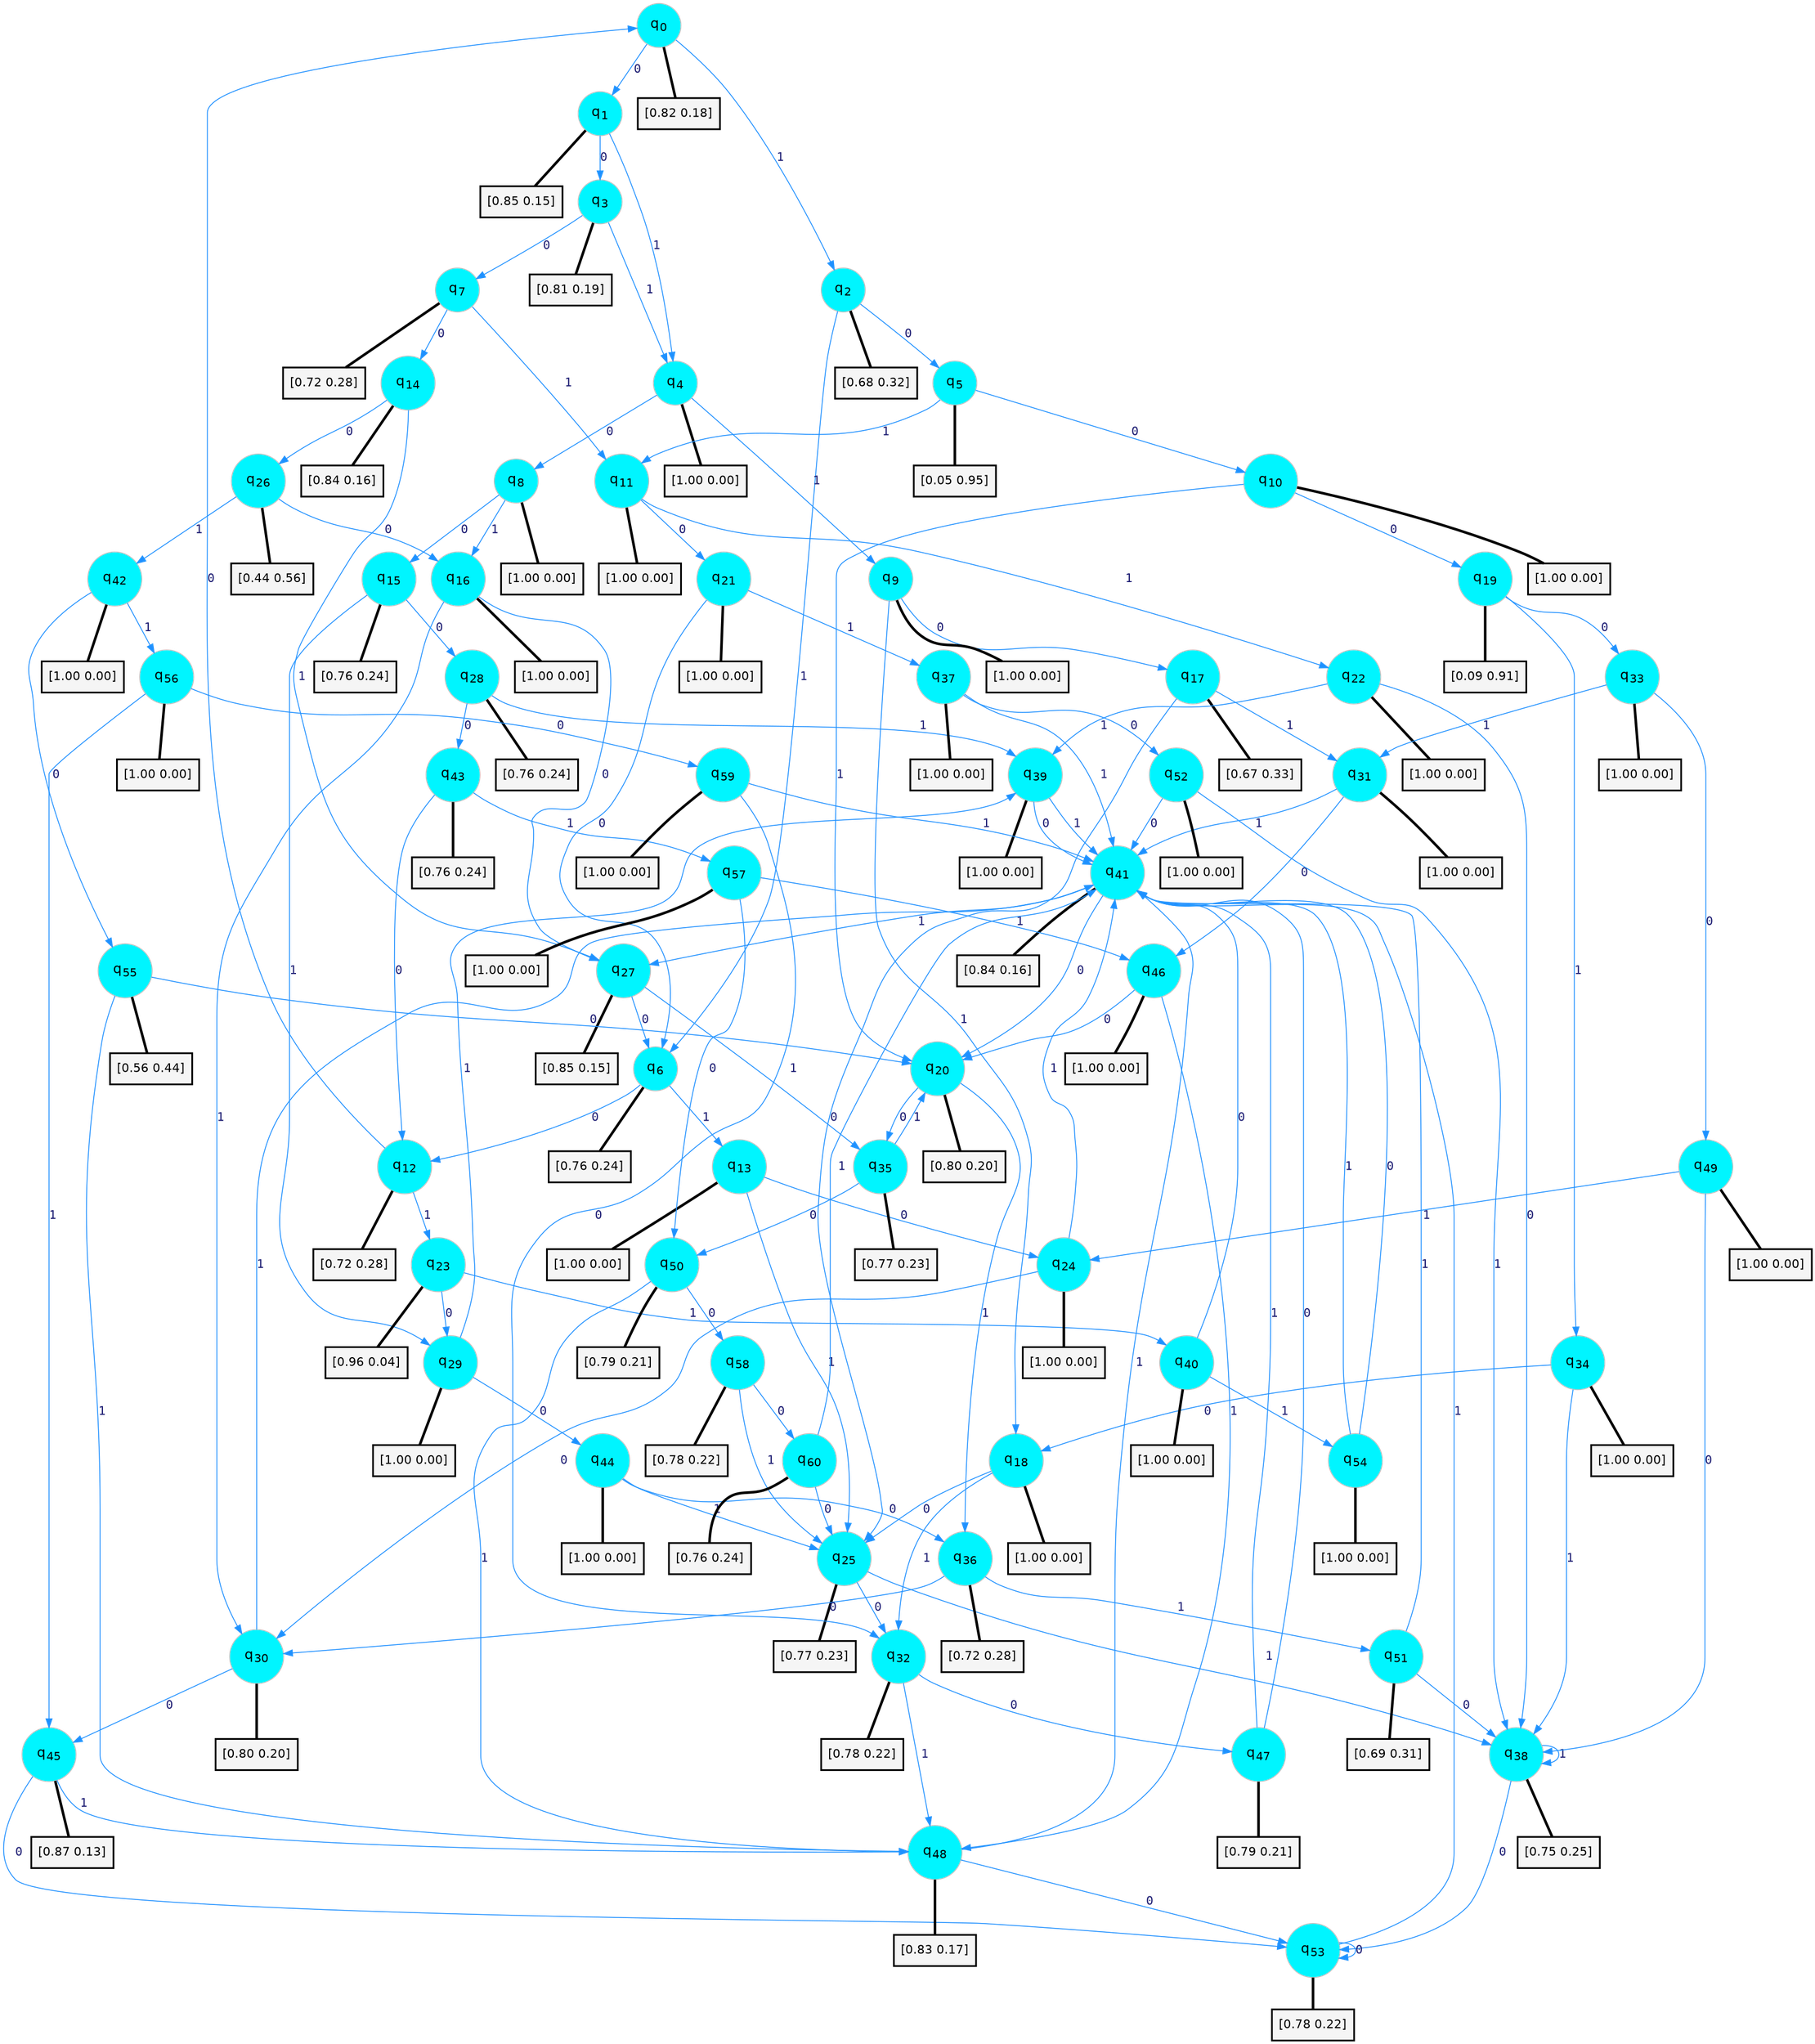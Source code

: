 digraph G {
graph [
bgcolor=transparent, dpi=300, rankdir=TD, size="40,25"];
node [
color=gray, fillcolor=turquoise1, fontcolor=black, fontname=Helvetica, fontsize=16, fontweight=bold, shape=circle, style=filled];
edge [
arrowsize=1, color=dodgerblue1, fontcolor=midnightblue, fontname=courier, fontweight=bold, penwidth=1, style=solid, weight=20];
0[label=<q<SUB>0</SUB>>];
1[label=<q<SUB>1</SUB>>];
2[label=<q<SUB>2</SUB>>];
3[label=<q<SUB>3</SUB>>];
4[label=<q<SUB>4</SUB>>];
5[label=<q<SUB>5</SUB>>];
6[label=<q<SUB>6</SUB>>];
7[label=<q<SUB>7</SUB>>];
8[label=<q<SUB>8</SUB>>];
9[label=<q<SUB>9</SUB>>];
10[label=<q<SUB>10</SUB>>];
11[label=<q<SUB>11</SUB>>];
12[label=<q<SUB>12</SUB>>];
13[label=<q<SUB>13</SUB>>];
14[label=<q<SUB>14</SUB>>];
15[label=<q<SUB>15</SUB>>];
16[label=<q<SUB>16</SUB>>];
17[label=<q<SUB>17</SUB>>];
18[label=<q<SUB>18</SUB>>];
19[label=<q<SUB>19</SUB>>];
20[label=<q<SUB>20</SUB>>];
21[label=<q<SUB>21</SUB>>];
22[label=<q<SUB>22</SUB>>];
23[label=<q<SUB>23</SUB>>];
24[label=<q<SUB>24</SUB>>];
25[label=<q<SUB>25</SUB>>];
26[label=<q<SUB>26</SUB>>];
27[label=<q<SUB>27</SUB>>];
28[label=<q<SUB>28</SUB>>];
29[label=<q<SUB>29</SUB>>];
30[label=<q<SUB>30</SUB>>];
31[label=<q<SUB>31</SUB>>];
32[label=<q<SUB>32</SUB>>];
33[label=<q<SUB>33</SUB>>];
34[label=<q<SUB>34</SUB>>];
35[label=<q<SUB>35</SUB>>];
36[label=<q<SUB>36</SUB>>];
37[label=<q<SUB>37</SUB>>];
38[label=<q<SUB>38</SUB>>];
39[label=<q<SUB>39</SUB>>];
40[label=<q<SUB>40</SUB>>];
41[label=<q<SUB>41</SUB>>];
42[label=<q<SUB>42</SUB>>];
43[label=<q<SUB>43</SUB>>];
44[label=<q<SUB>44</SUB>>];
45[label=<q<SUB>45</SUB>>];
46[label=<q<SUB>46</SUB>>];
47[label=<q<SUB>47</SUB>>];
48[label=<q<SUB>48</SUB>>];
49[label=<q<SUB>49</SUB>>];
50[label=<q<SUB>50</SUB>>];
51[label=<q<SUB>51</SUB>>];
52[label=<q<SUB>52</SUB>>];
53[label=<q<SUB>53</SUB>>];
54[label=<q<SUB>54</SUB>>];
55[label=<q<SUB>55</SUB>>];
56[label=<q<SUB>56</SUB>>];
57[label=<q<SUB>57</SUB>>];
58[label=<q<SUB>58</SUB>>];
59[label=<q<SUB>59</SUB>>];
60[label=<q<SUB>60</SUB>>];
61[label="[0.82 0.18]", shape=box,fontcolor=black, fontname=Helvetica, fontsize=14, penwidth=2, fillcolor=whitesmoke,color=black];
62[label="[0.85 0.15]", shape=box,fontcolor=black, fontname=Helvetica, fontsize=14, penwidth=2, fillcolor=whitesmoke,color=black];
63[label="[0.68 0.32]", shape=box,fontcolor=black, fontname=Helvetica, fontsize=14, penwidth=2, fillcolor=whitesmoke,color=black];
64[label="[0.81 0.19]", shape=box,fontcolor=black, fontname=Helvetica, fontsize=14, penwidth=2, fillcolor=whitesmoke,color=black];
65[label="[1.00 0.00]", shape=box,fontcolor=black, fontname=Helvetica, fontsize=14, penwidth=2, fillcolor=whitesmoke,color=black];
66[label="[0.05 0.95]", shape=box,fontcolor=black, fontname=Helvetica, fontsize=14, penwidth=2, fillcolor=whitesmoke,color=black];
67[label="[0.76 0.24]", shape=box,fontcolor=black, fontname=Helvetica, fontsize=14, penwidth=2, fillcolor=whitesmoke,color=black];
68[label="[0.72 0.28]", shape=box,fontcolor=black, fontname=Helvetica, fontsize=14, penwidth=2, fillcolor=whitesmoke,color=black];
69[label="[1.00 0.00]", shape=box,fontcolor=black, fontname=Helvetica, fontsize=14, penwidth=2, fillcolor=whitesmoke,color=black];
70[label="[1.00 0.00]", shape=box,fontcolor=black, fontname=Helvetica, fontsize=14, penwidth=2, fillcolor=whitesmoke,color=black];
71[label="[1.00 0.00]", shape=box,fontcolor=black, fontname=Helvetica, fontsize=14, penwidth=2, fillcolor=whitesmoke,color=black];
72[label="[1.00 0.00]", shape=box,fontcolor=black, fontname=Helvetica, fontsize=14, penwidth=2, fillcolor=whitesmoke,color=black];
73[label="[0.72 0.28]", shape=box,fontcolor=black, fontname=Helvetica, fontsize=14, penwidth=2, fillcolor=whitesmoke,color=black];
74[label="[1.00 0.00]", shape=box,fontcolor=black, fontname=Helvetica, fontsize=14, penwidth=2, fillcolor=whitesmoke,color=black];
75[label="[0.84 0.16]", shape=box,fontcolor=black, fontname=Helvetica, fontsize=14, penwidth=2, fillcolor=whitesmoke,color=black];
76[label="[0.76 0.24]", shape=box,fontcolor=black, fontname=Helvetica, fontsize=14, penwidth=2, fillcolor=whitesmoke,color=black];
77[label="[1.00 0.00]", shape=box,fontcolor=black, fontname=Helvetica, fontsize=14, penwidth=2, fillcolor=whitesmoke,color=black];
78[label="[0.67 0.33]", shape=box,fontcolor=black, fontname=Helvetica, fontsize=14, penwidth=2, fillcolor=whitesmoke,color=black];
79[label="[1.00 0.00]", shape=box,fontcolor=black, fontname=Helvetica, fontsize=14, penwidth=2, fillcolor=whitesmoke,color=black];
80[label="[0.09 0.91]", shape=box,fontcolor=black, fontname=Helvetica, fontsize=14, penwidth=2, fillcolor=whitesmoke,color=black];
81[label="[0.80 0.20]", shape=box,fontcolor=black, fontname=Helvetica, fontsize=14, penwidth=2, fillcolor=whitesmoke,color=black];
82[label="[1.00 0.00]", shape=box,fontcolor=black, fontname=Helvetica, fontsize=14, penwidth=2, fillcolor=whitesmoke,color=black];
83[label="[1.00 0.00]", shape=box,fontcolor=black, fontname=Helvetica, fontsize=14, penwidth=2, fillcolor=whitesmoke,color=black];
84[label="[0.96 0.04]", shape=box,fontcolor=black, fontname=Helvetica, fontsize=14, penwidth=2, fillcolor=whitesmoke,color=black];
85[label="[1.00 0.00]", shape=box,fontcolor=black, fontname=Helvetica, fontsize=14, penwidth=2, fillcolor=whitesmoke,color=black];
86[label="[0.77 0.23]", shape=box,fontcolor=black, fontname=Helvetica, fontsize=14, penwidth=2, fillcolor=whitesmoke,color=black];
87[label="[0.44 0.56]", shape=box,fontcolor=black, fontname=Helvetica, fontsize=14, penwidth=2, fillcolor=whitesmoke,color=black];
88[label="[0.85 0.15]", shape=box,fontcolor=black, fontname=Helvetica, fontsize=14, penwidth=2, fillcolor=whitesmoke,color=black];
89[label="[0.76 0.24]", shape=box,fontcolor=black, fontname=Helvetica, fontsize=14, penwidth=2, fillcolor=whitesmoke,color=black];
90[label="[1.00 0.00]", shape=box,fontcolor=black, fontname=Helvetica, fontsize=14, penwidth=2, fillcolor=whitesmoke,color=black];
91[label="[0.80 0.20]", shape=box,fontcolor=black, fontname=Helvetica, fontsize=14, penwidth=2, fillcolor=whitesmoke,color=black];
92[label="[1.00 0.00]", shape=box,fontcolor=black, fontname=Helvetica, fontsize=14, penwidth=2, fillcolor=whitesmoke,color=black];
93[label="[0.78 0.22]", shape=box,fontcolor=black, fontname=Helvetica, fontsize=14, penwidth=2, fillcolor=whitesmoke,color=black];
94[label="[1.00 0.00]", shape=box,fontcolor=black, fontname=Helvetica, fontsize=14, penwidth=2, fillcolor=whitesmoke,color=black];
95[label="[1.00 0.00]", shape=box,fontcolor=black, fontname=Helvetica, fontsize=14, penwidth=2, fillcolor=whitesmoke,color=black];
96[label="[0.77 0.23]", shape=box,fontcolor=black, fontname=Helvetica, fontsize=14, penwidth=2, fillcolor=whitesmoke,color=black];
97[label="[0.72 0.28]", shape=box,fontcolor=black, fontname=Helvetica, fontsize=14, penwidth=2, fillcolor=whitesmoke,color=black];
98[label="[1.00 0.00]", shape=box,fontcolor=black, fontname=Helvetica, fontsize=14, penwidth=2, fillcolor=whitesmoke,color=black];
99[label="[0.75 0.25]", shape=box,fontcolor=black, fontname=Helvetica, fontsize=14, penwidth=2, fillcolor=whitesmoke,color=black];
100[label="[1.00 0.00]", shape=box,fontcolor=black, fontname=Helvetica, fontsize=14, penwidth=2, fillcolor=whitesmoke,color=black];
101[label="[1.00 0.00]", shape=box,fontcolor=black, fontname=Helvetica, fontsize=14, penwidth=2, fillcolor=whitesmoke,color=black];
102[label="[0.84 0.16]", shape=box,fontcolor=black, fontname=Helvetica, fontsize=14, penwidth=2, fillcolor=whitesmoke,color=black];
103[label="[1.00 0.00]", shape=box,fontcolor=black, fontname=Helvetica, fontsize=14, penwidth=2, fillcolor=whitesmoke,color=black];
104[label="[0.76 0.24]", shape=box,fontcolor=black, fontname=Helvetica, fontsize=14, penwidth=2, fillcolor=whitesmoke,color=black];
105[label="[1.00 0.00]", shape=box,fontcolor=black, fontname=Helvetica, fontsize=14, penwidth=2, fillcolor=whitesmoke,color=black];
106[label="[0.87 0.13]", shape=box,fontcolor=black, fontname=Helvetica, fontsize=14, penwidth=2, fillcolor=whitesmoke,color=black];
107[label="[1.00 0.00]", shape=box,fontcolor=black, fontname=Helvetica, fontsize=14, penwidth=2, fillcolor=whitesmoke,color=black];
108[label="[0.79 0.21]", shape=box,fontcolor=black, fontname=Helvetica, fontsize=14, penwidth=2, fillcolor=whitesmoke,color=black];
109[label="[0.83 0.17]", shape=box,fontcolor=black, fontname=Helvetica, fontsize=14, penwidth=2, fillcolor=whitesmoke,color=black];
110[label="[1.00 0.00]", shape=box,fontcolor=black, fontname=Helvetica, fontsize=14, penwidth=2, fillcolor=whitesmoke,color=black];
111[label="[0.79 0.21]", shape=box,fontcolor=black, fontname=Helvetica, fontsize=14, penwidth=2, fillcolor=whitesmoke,color=black];
112[label="[0.69 0.31]", shape=box,fontcolor=black, fontname=Helvetica, fontsize=14, penwidth=2, fillcolor=whitesmoke,color=black];
113[label="[1.00 0.00]", shape=box,fontcolor=black, fontname=Helvetica, fontsize=14, penwidth=2, fillcolor=whitesmoke,color=black];
114[label="[0.78 0.22]", shape=box,fontcolor=black, fontname=Helvetica, fontsize=14, penwidth=2, fillcolor=whitesmoke,color=black];
115[label="[1.00 0.00]", shape=box,fontcolor=black, fontname=Helvetica, fontsize=14, penwidth=2, fillcolor=whitesmoke,color=black];
116[label="[0.56 0.44]", shape=box,fontcolor=black, fontname=Helvetica, fontsize=14, penwidth=2, fillcolor=whitesmoke,color=black];
117[label="[1.00 0.00]", shape=box,fontcolor=black, fontname=Helvetica, fontsize=14, penwidth=2, fillcolor=whitesmoke,color=black];
118[label="[1.00 0.00]", shape=box,fontcolor=black, fontname=Helvetica, fontsize=14, penwidth=2, fillcolor=whitesmoke,color=black];
119[label="[0.78 0.22]", shape=box,fontcolor=black, fontname=Helvetica, fontsize=14, penwidth=2, fillcolor=whitesmoke,color=black];
120[label="[1.00 0.00]", shape=box,fontcolor=black, fontname=Helvetica, fontsize=14, penwidth=2, fillcolor=whitesmoke,color=black];
121[label="[0.76 0.24]", shape=box,fontcolor=black, fontname=Helvetica, fontsize=14, penwidth=2, fillcolor=whitesmoke,color=black];
0->1 [label=0];
0->2 [label=1];
0->61 [arrowhead=none, penwidth=3,color=black];
1->3 [label=0];
1->4 [label=1];
1->62 [arrowhead=none, penwidth=3,color=black];
2->5 [label=0];
2->6 [label=1];
2->63 [arrowhead=none, penwidth=3,color=black];
3->7 [label=0];
3->4 [label=1];
3->64 [arrowhead=none, penwidth=3,color=black];
4->8 [label=0];
4->9 [label=1];
4->65 [arrowhead=none, penwidth=3,color=black];
5->10 [label=0];
5->11 [label=1];
5->66 [arrowhead=none, penwidth=3,color=black];
6->12 [label=0];
6->13 [label=1];
6->67 [arrowhead=none, penwidth=3,color=black];
7->14 [label=0];
7->11 [label=1];
7->68 [arrowhead=none, penwidth=3,color=black];
8->15 [label=0];
8->16 [label=1];
8->69 [arrowhead=none, penwidth=3,color=black];
9->17 [label=0];
9->18 [label=1];
9->70 [arrowhead=none, penwidth=3,color=black];
10->19 [label=0];
10->20 [label=1];
10->71 [arrowhead=none, penwidth=3,color=black];
11->21 [label=0];
11->22 [label=1];
11->72 [arrowhead=none, penwidth=3,color=black];
12->0 [label=0];
12->23 [label=1];
12->73 [arrowhead=none, penwidth=3,color=black];
13->24 [label=0];
13->25 [label=1];
13->74 [arrowhead=none, penwidth=3,color=black];
14->26 [label=0];
14->27 [label=1];
14->75 [arrowhead=none, penwidth=3,color=black];
15->28 [label=0];
15->29 [label=1];
15->76 [arrowhead=none, penwidth=3,color=black];
16->27 [label=0];
16->30 [label=1];
16->77 [arrowhead=none, penwidth=3,color=black];
17->25 [label=0];
17->31 [label=1];
17->78 [arrowhead=none, penwidth=3,color=black];
18->25 [label=0];
18->32 [label=1];
18->79 [arrowhead=none, penwidth=3,color=black];
19->33 [label=0];
19->34 [label=1];
19->80 [arrowhead=none, penwidth=3,color=black];
20->35 [label=0];
20->36 [label=1];
20->81 [arrowhead=none, penwidth=3,color=black];
21->6 [label=0];
21->37 [label=1];
21->82 [arrowhead=none, penwidth=3,color=black];
22->38 [label=0];
22->39 [label=1];
22->83 [arrowhead=none, penwidth=3,color=black];
23->29 [label=0];
23->40 [label=1];
23->84 [arrowhead=none, penwidth=3,color=black];
24->30 [label=0];
24->41 [label=1];
24->85 [arrowhead=none, penwidth=3,color=black];
25->32 [label=0];
25->38 [label=1];
25->86 [arrowhead=none, penwidth=3,color=black];
26->16 [label=0];
26->42 [label=1];
26->87 [arrowhead=none, penwidth=3,color=black];
27->6 [label=0];
27->35 [label=1];
27->88 [arrowhead=none, penwidth=3,color=black];
28->43 [label=0];
28->39 [label=1];
28->89 [arrowhead=none, penwidth=3,color=black];
29->44 [label=0];
29->39 [label=1];
29->90 [arrowhead=none, penwidth=3,color=black];
30->45 [label=0];
30->41 [label=1];
30->91 [arrowhead=none, penwidth=3,color=black];
31->46 [label=0];
31->41 [label=1];
31->92 [arrowhead=none, penwidth=3,color=black];
32->47 [label=0];
32->48 [label=1];
32->93 [arrowhead=none, penwidth=3,color=black];
33->49 [label=0];
33->31 [label=1];
33->94 [arrowhead=none, penwidth=3,color=black];
34->18 [label=0];
34->38 [label=1];
34->95 [arrowhead=none, penwidth=3,color=black];
35->50 [label=0];
35->20 [label=1];
35->96 [arrowhead=none, penwidth=3,color=black];
36->30 [label=0];
36->51 [label=1];
36->97 [arrowhead=none, penwidth=3,color=black];
37->52 [label=0];
37->41 [label=1];
37->98 [arrowhead=none, penwidth=3,color=black];
38->53 [label=0];
38->38 [label=1];
38->99 [arrowhead=none, penwidth=3,color=black];
39->41 [label=0];
39->41 [label=1];
39->100 [arrowhead=none, penwidth=3,color=black];
40->41 [label=0];
40->54 [label=1];
40->101 [arrowhead=none, penwidth=3,color=black];
41->20 [label=0];
41->27 [label=1];
41->102 [arrowhead=none, penwidth=3,color=black];
42->55 [label=0];
42->56 [label=1];
42->103 [arrowhead=none, penwidth=3,color=black];
43->12 [label=0];
43->57 [label=1];
43->104 [arrowhead=none, penwidth=3,color=black];
44->36 [label=0];
44->25 [label=1];
44->105 [arrowhead=none, penwidth=3,color=black];
45->53 [label=0];
45->48 [label=1];
45->106 [arrowhead=none, penwidth=3,color=black];
46->20 [label=0];
46->48 [label=1];
46->107 [arrowhead=none, penwidth=3,color=black];
47->41 [label=0];
47->41 [label=1];
47->108 [arrowhead=none, penwidth=3,color=black];
48->53 [label=0];
48->41 [label=1];
48->109 [arrowhead=none, penwidth=3,color=black];
49->38 [label=0];
49->24 [label=1];
49->110 [arrowhead=none, penwidth=3,color=black];
50->58 [label=0];
50->48 [label=1];
50->111 [arrowhead=none, penwidth=3,color=black];
51->38 [label=0];
51->41 [label=1];
51->112 [arrowhead=none, penwidth=3,color=black];
52->41 [label=0];
52->38 [label=1];
52->113 [arrowhead=none, penwidth=3,color=black];
53->53 [label=0];
53->41 [label=1];
53->114 [arrowhead=none, penwidth=3,color=black];
54->41 [label=0];
54->41 [label=1];
54->115 [arrowhead=none, penwidth=3,color=black];
55->20 [label=0];
55->48 [label=1];
55->116 [arrowhead=none, penwidth=3,color=black];
56->59 [label=0];
56->45 [label=1];
56->117 [arrowhead=none, penwidth=3,color=black];
57->50 [label=0];
57->46 [label=1];
57->118 [arrowhead=none, penwidth=3,color=black];
58->60 [label=0];
58->25 [label=1];
58->119 [arrowhead=none, penwidth=3,color=black];
59->32 [label=0];
59->41 [label=1];
59->120 [arrowhead=none, penwidth=3,color=black];
60->25 [label=0];
60->41 [label=1];
60->121 [arrowhead=none, penwidth=3,color=black];
}
